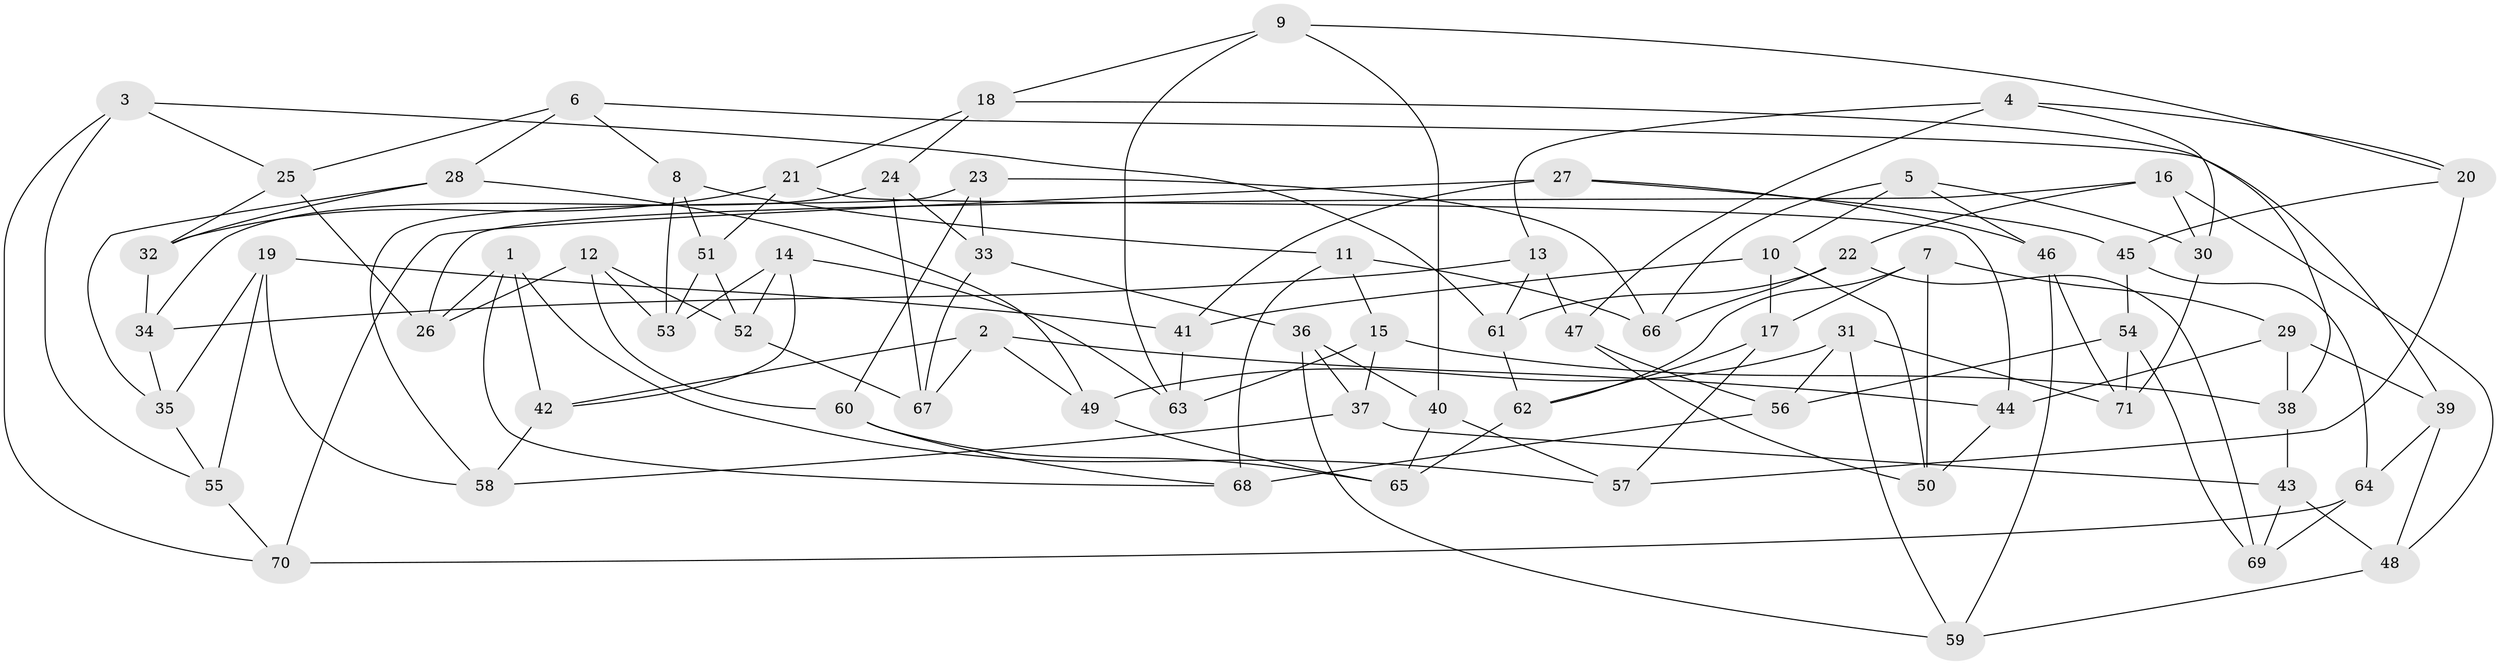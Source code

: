 // Generated by graph-tools (version 1.1) at 2025/26/03/09/25 03:26:49]
// undirected, 71 vertices, 142 edges
graph export_dot {
graph [start="1"]
  node [color=gray90,style=filled];
  1;
  2;
  3;
  4;
  5;
  6;
  7;
  8;
  9;
  10;
  11;
  12;
  13;
  14;
  15;
  16;
  17;
  18;
  19;
  20;
  21;
  22;
  23;
  24;
  25;
  26;
  27;
  28;
  29;
  30;
  31;
  32;
  33;
  34;
  35;
  36;
  37;
  38;
  39;
  40;
  41;
  42;
  43;
  44;
  45;
  46;
  47;
  48;
  49;
  50;
  51;
  52;
  53;
  54;
  55;
  56;
  57;
  58;
  59;
  60;
  61;
  62;
  63;
  64;
  65;
  66;
  67;
  68;
  69;
  70;
  71;
  1 -- 42;
  1 -- 57;
  1 -- 26;
  1 -- 68;
  2 -- 44;
  2 -- 42;
  2 -- 49;
  2 -- 67;
  3 -- 70;
  3 -- 25;
  3 -- 55;
  3 -- 61;
  4 -- 20;
  4 -- 47;
  4 -- 30;
  4 -- 13;
  5 -- 30;
  5 -- 10;
  5 -- 66;
  5 -- 46;
  6 -- 8;
  6 -- 39;
  6 -- 25;
  6 -- 28;
  7 -- 29;
  7 -- 62;
  7 -- 50;
  7 -- 17;
  8 -- 53;
  8 -- 51;
  8 -- 11;
  9 -- 40;
  9 -- 20;
  9 -- 18;
  9 -- 63;
  10 -- 17;
  10 -- 41;
  10 -- 50;
  11 -- 68;
  11 -- 66;
  11 -- 15;
  12 -- 60;
  12 -- 26;
  12 -- 52;
  12 -- 53;
  13 -- 61;
  13 -- 34;
  13 -- 47;
  14 -- 52;
  14 -- 53;
  14 -- 42;
  14 -- 63;
  15 -- 38;
  15 -- 63;
  15 -- 37;
  16 -- 22;
  16 -- 48;
  16 -- 30;
  16 -- 26;
  17 -- 57;
  17 -- 62;
  18 -- 21;
  18 -- 24;
  18 -- 38;
  19 -- 41;
  19 -- 35;
  19 -- 55;
  19 -- 58;
  20 -- 57;
  20 -- 45;
  21 -- 32;
  21 -- 51;
  21 -- 44;
  22 -- 69;
  22 -- 61;
  22 -- 66;
  23 -- 60;
  23 -- 66;
  23 -- 33;
  23 -- 58;
  24 -- 34;
  24 -- 67;
  24 -- 33;
  25 -- 32;
  25 -- 26;
  27 -- 46;
  27 -- 45;
  27 -- 41;
  27 -- 70;
  28 -- 49;
  28 -- 32;
  28 -- 35;
  29 -- 44;
  29 -- 39;
  29 -- 38;
  30 -- 71;
  31 -- 56;
  31 -- 71;
  31 -- 49;
  31 -- 59;
  32 -- 34;
  33 -- 67;
  33 -- 36;
  34 -- 35;
  35 -- 55;
  36 -- 37;
  36 -- 40;
  36 -- 59;
  37 -- 43;
  37 -- 58;
  38 -- 43;
  39 -- 64;
  39 -- 48;
  40 -- 65;
  40 -- 57;
  41 -- 63;
  42 -- 58;
  43 -- 48;
  43 -- 69;
  44 -- 50;
  45 -- 64;
  45 -- 54;
  46 -- 71;
  46 -- 59;
  47 -- 50;
  47 -- 56;
  48 -- 59;
  49 -- 65;
  51 -- 53;
  51 -- 52;
  52 -- 67;
  54 -- 56;
  54 -- 71;
  54 -- 69;
  55 -- 70;
  56 -- 68;
  60 -- 68;
  60 -- 65;
  61 -- 62;
  62 -- 65;
  64 -- 70;
  64 -- 69;
}
